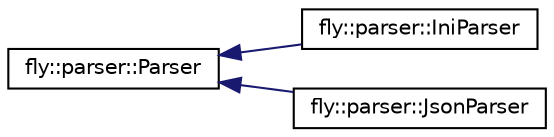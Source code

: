 digraph "Graphical Class Hierarchy"
{
 // LATEX_PDF_SIZE
  edge [fontname="Helvetica",fontsize="10",labelfontname="Helvetica",labelfontsize="10"];
  node [fontname="Helvetica",fontsize="10",shape=record];
  rankdir="LR";
  Node0 [label="fly::parser::Parser",height=0.2,width=0.4,color="black", fillcolor="white", style="filled",URL="$classfly_1_1parser_1_1_parser.html",tooltip=" "];
  Node0 -> Node1 [dir="back",color="midnightblue",fontsize="10",style="solid",fontname="Helvetica"];
  Node1 [label="fly::parser::IniParser",height=0.2,width=0.4,color="black", fillcolor="white", style="filled",URL="$classfly_1_1parser_1_1_ini_parser.html",tooltip=" "];
  Node0 -> Node2 [dir="back",color="midnightblue",fontsize="10",style="solid",fontname="Helvetica"];
  Node2 [label="fly::parser::JsonParser",height=0.2,width=0.4,color="black", fillcolor="white", style="filled",URL="$classfly_1_1parser_1_1_json_parser.html",tooltip=" "];
}
